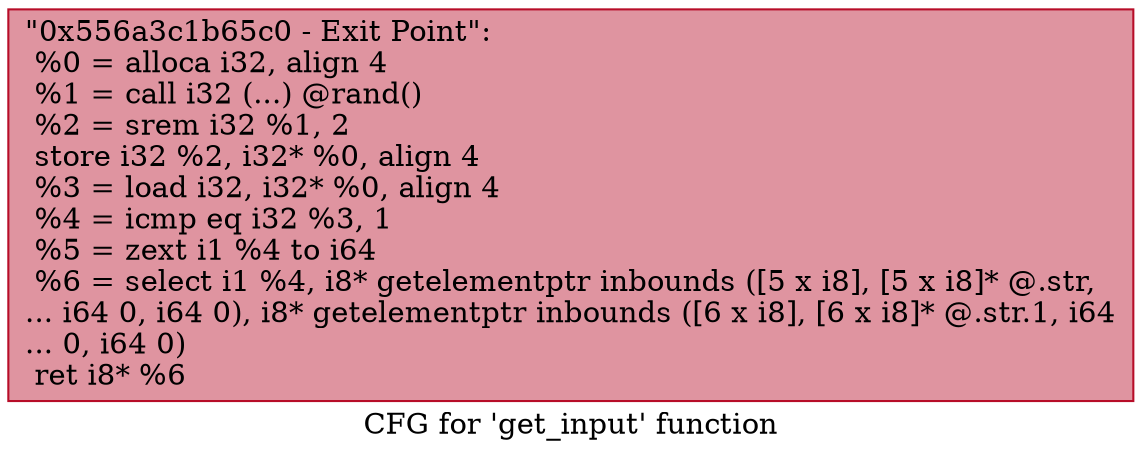 digraph "CFG for 'get_input' function" {
	label="CFG for 'get_input' function";

	Node0x556a3c1b65c0 [shape=record,color="#b70d28ff", style=filled, fillcolor="#b70d2870",label="{\"0x556a3c1b65c0 - Exit Point\":\l  %0 = alloca i32, align 4\l  %1 = call i32 (...) @rand()\l  %2 = srem i32 %1, 2\l  store i32 %2, i32* %0, align 4\l  %3 = load i32, i32* %0, align 4\l  %4 = icmp eq i32 %3, 1\l  %5 = zext i1 %4 to i64\l  %6 = select i1 %4, i8* getelementptr inbounds ([5 x i8], [5 x i8]* @.str,\l... i64 0, i64 0), i8* getelementptr inbounds ([6 x i8], [6 x i8]* @.str.1, i64\l... 0, i64 0)\l  ret i8* %6\l}"];
}
